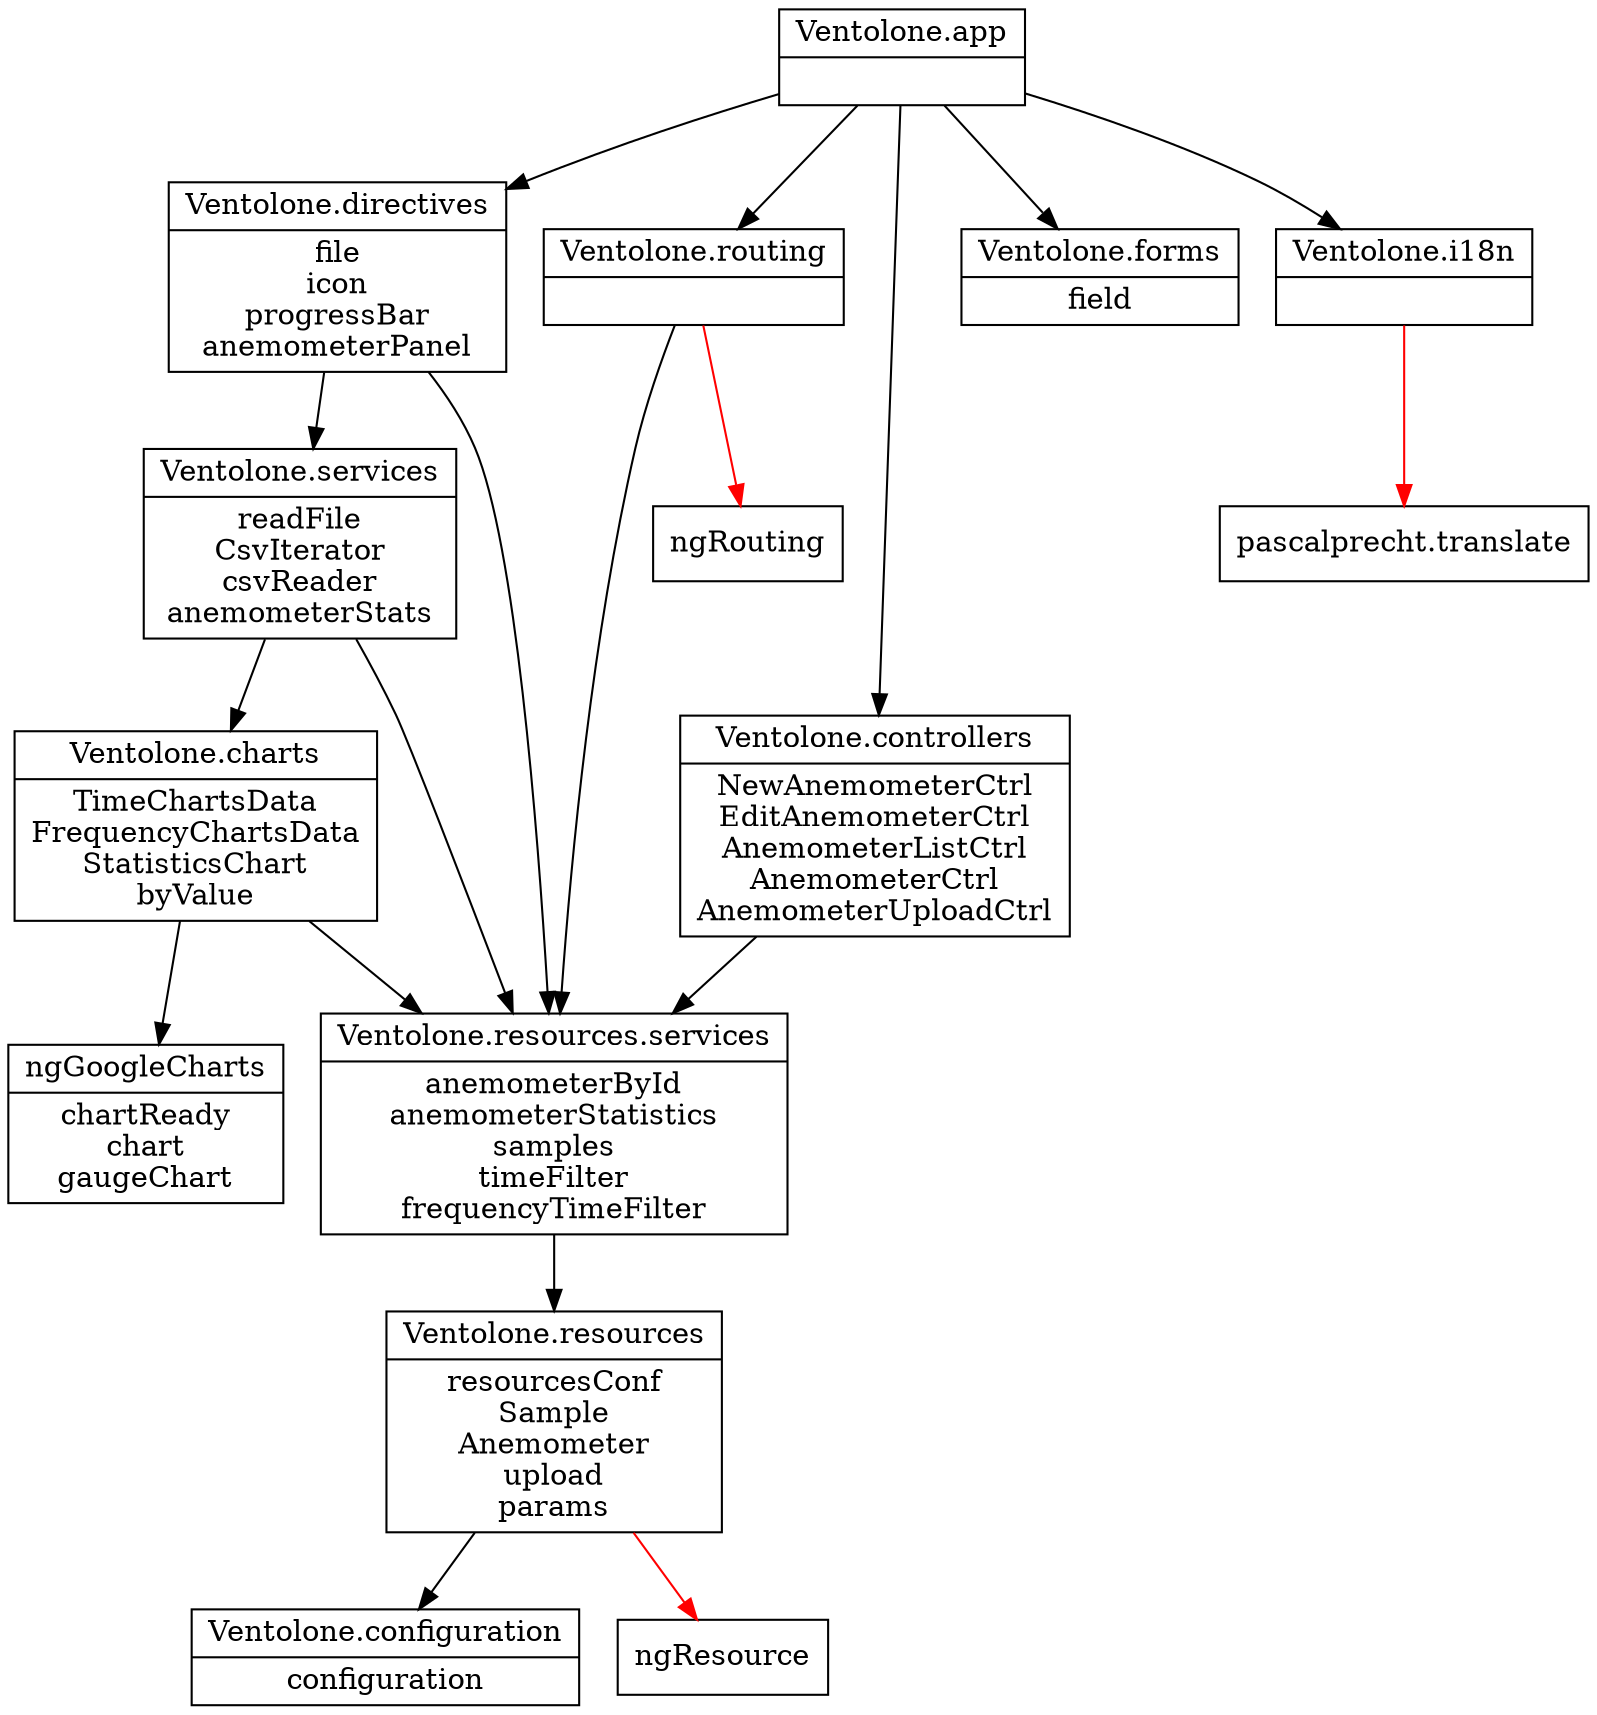 digraph dependencies{
  node[shape="record"]
  "Ventolone.charts"[label="{Ventolone.charts|TimeChartsData\nFrequencyChartsData\nStatisticsChart\nbyValue}"] 
  "Ventolone.configuration"[label="{Ventolone.configuration|configuration}"] 
  "Ventolone.controllers"[label="{Ventolone.controllers|NewAnemometerCtrl\nEditAnemometerCtrl\nAnemometerListCtrl\nAnemometerCtrl\nAnemometerUploadCtrl}"] 
  "Ventolone.directives"[label="{Ventolone.directives|file\nicon\nprogressBar\nanemometerPanel}"] 
  "Ventolone.forms"[label="{Ventolone.forms|field}"] 
  "ngGoogleCharts"[label="{ngGoogleCharts|chartReady\nchart\ngaugeChart}"] 
  "Ventolone.i18n"[label="{Ventolone.i18n|}"] 
  "Ventolone.app"[label="{Ventolone.app|}"] 
  "Ventolone.resources.services"[label="{Ventolone.resources.services|anemometerById\nanemometerStatistics\nsamples\ntimeFilter\nfrequencyTimeFilter}"] 
  "Ventolone.resources"[label="{Ventolone.resources|resourcesConf\nSample\nAnemometer\nupload\nparams}"] 
  "Ventolone.routing"[label="{Ventolone.routing|}"] 
  "Ventolone.services"[label="{Ventolone.services|readFile\nCsvIterator\ncsvReader\nanemometerStats}"] 


  "Ventolone.charts" -> "ngGoogleCharts"  [color="black"]
  "Ventolone.charts" -> "Ventolone.resources.services"  [color="black"]
  "Ventolone.controllers" -> "Ventolone.resources.services"  [color="black"]
  "Ventolone.directives" -> "Ventolone.services"  [color="black"]
  "Ventolone.directives" -> "Ventolone.resources.services"  [color="black"]
  "Ventolone.i18n" -> "pascalprecht.translate"  [color="red"]
  "Ventolone.app" -> "Ventolone.controllers"  [color="black"]
  "Ventolone.app" -> "Ventolone.directives"  [color="black"]
  "Ventolone.app" -> "Ventolone.routing"  [color="black"]
  "Ventolone.app" -> "Ventolone.i18n"  [color="black"]
  "Ventolone.app" -> "Ventolone.forms"  [color="black"]
  "Ventolone.resources.services" -> "Ventolone.resources"  [color="black"]
  "Ventolone.resources" -> "ngResource"  [color="red"]
  "Ventolone.resources" -> "Ventolone.configuration"  [color="black"]
  "Ventolone.routing" -> "ngRouting"  [color="red"]
  "Ventolone.routing" -> "Ventolone.resources.services"  [color="black"]
  "Ventolone.services" -> "Ventolone.charts"  [color="black"]
  "Ventolone.services" -> "Ventolone.resources.services"  [color="black"]
}